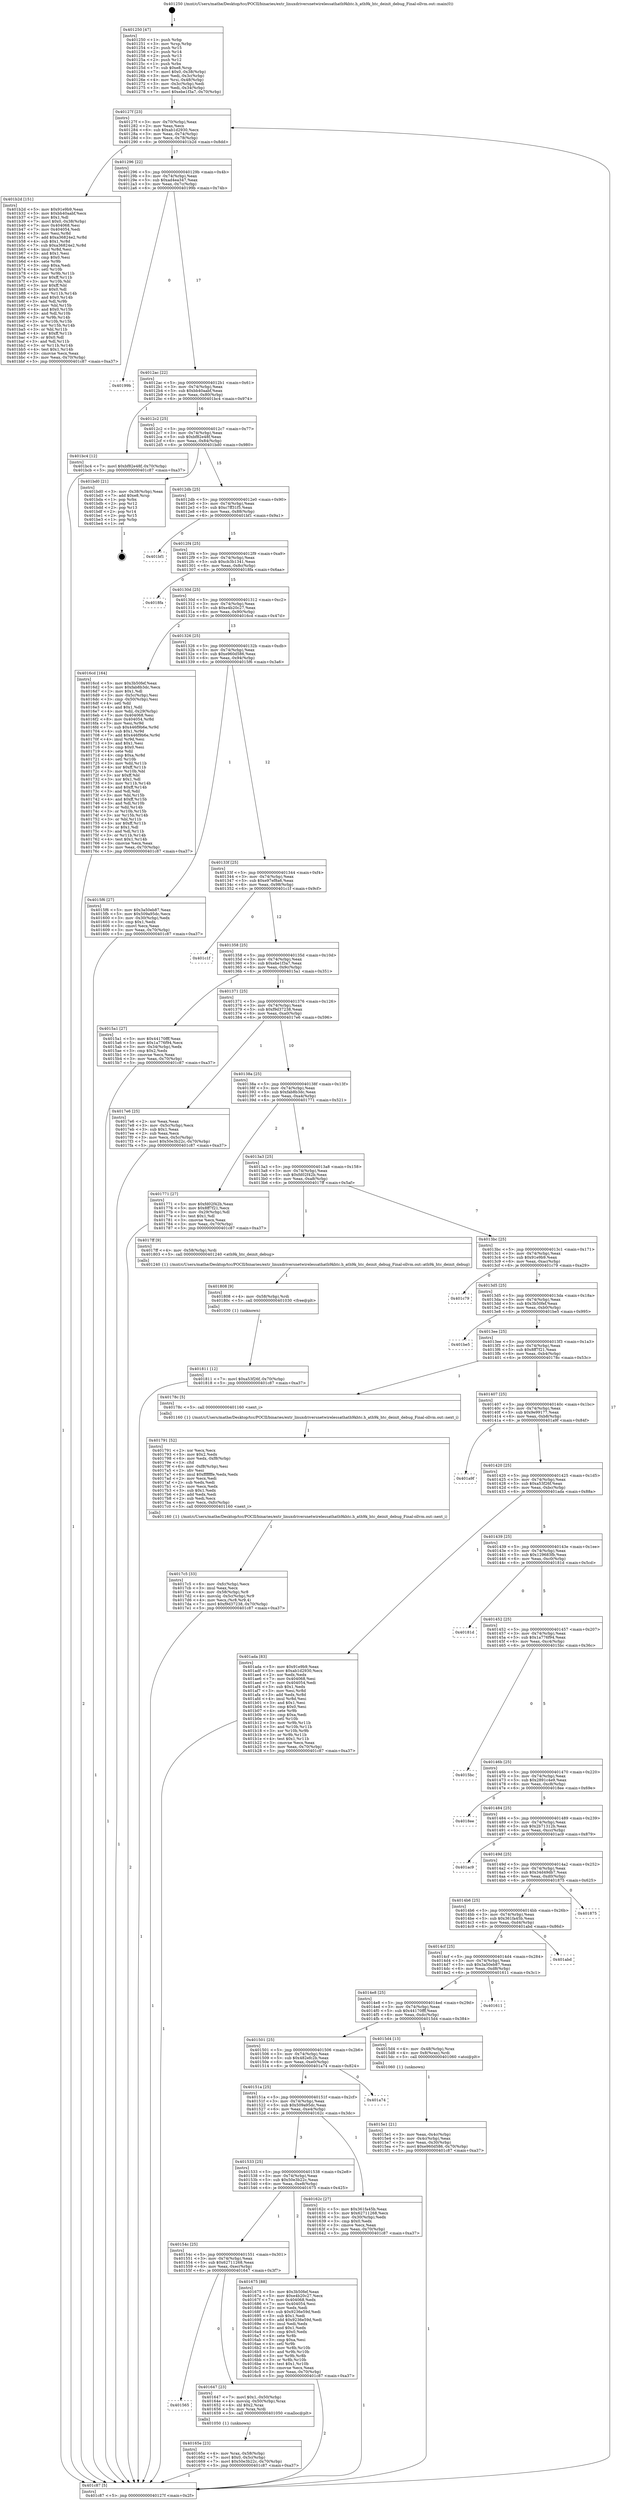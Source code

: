 digraph "0x401250" {
  label = "0x401250 (/mnt/c/Users/mathe/Desktop/tcc/POCII/binaries/extr_linuxdriversnetwirelessathath9khtc.h_ath9k_htc_deinit_debug_Final-ollvm.out::main(0))"
  labelloc = "t"
  node[shape=record]

  Entry [label="",width=0.3,height=0.3,shape=circle,fillcolor=black,style=filled]
  "0x40127f" [label="{
     0x40127f [23]\l
     | [instrs]\l
     &nbsp;&nbsp;0x40127f \<+3\>: mov -0x70(%rbp),%eax\l
     &nbsp;&nbsp;0x401282 \<+2\>: mov %eax,%ecx\l
     &nbsp;&nbsp;0x401284 \<+6\>: sub $0xab1d2930,%ecx\l
     &nbsp;&nbsp;0x40128a \<+3\>: mov %eax,-0x74(%rbp)\l
     &nbsp;&nbsp;0x40128d \<+3\>: mov %ecx,-0x78(%rbp)\l
     &nbsp;&nbsp;0x401290 \<+6\>: je 0000000000401b2d \<main+0x8dd\>\l
  }"]
  "0x401b2d" [label="{
     0x401b2d [151]\l
     | [instrs]\l
     &nbsp;&nbsp;0x401b2d \<+5\>: mov $0x91e9b9,%eax\l
     &nbsp;&nbsp;0x401b32 \<+5\>: mov $0xbb40aabf,%ecx\l
     &nbsp;&nbsp;0x401b37 \<+2\>: mov $0x1,%dl\l
     &nbsp;&nbsp;0x401b39 \<+7\>: movl $0x0,-0x38(%rbp)\l
     &nbsp;&nbsp;0x401b40 \<+7\>: mov 0x404068,%esi\l
     &nbsp;&nbsp;0x401b47 \<+7\>: mov 0x404054,%edi\l
     &nbsp;&nbsp;0x401b4e \<+3\>: mov %esi,%r8d\l
     &nbsp;&nbsp;0x401b51 \<+7\>: add $0xa36824e2,%r8d\l
     &nbsp;&nbsp;0x401b58 \<+4\>: sub $0x1,%r8d\l
     &nbsp;&nbsp;0x401b5c \<+7\>: sub $0xa36824e2,%r8d\l
     &nbsp;&nbsp;0x401b63 \<+4\>: imul %r8d,%esi\l
     &nbsp;&nbsp;0x401b67 \<+3\>: and $0x1,%esi\l
     &nbsp;&nbsp;0x401b6a \<+3\>: cmp $0x0,%esi\l
     &nbsp;&nbsp;0x401b6d \<+4\>: sete %r9b\l
     &nbsp;&nbsp;0x401b71 \<+3\>: cmp $0xa,%edi\l
     &nbsp;&nbsp;0x401b74 \<+4\>: setl %r10b\l
     &nbsp;&nbsp;0x401b78 \<+3\>: mov %r9b,%r11b\l
     &nbsp;&nbsp;0x401b7b \<+4\>: xor $0xff,%r11b\l
     &nbsp;&nbsp;0x401b7f \<+3\>: mov %r10b,%bl\l
     &nbsp;&nbsp;0x401b82 \<+3\>: xor $0xff,%bl\l
     &nbsp;&nbsp;0x401b85 \<+3\>: xor $0x0,%dl\l
     &nbsp;&nbsp;0x401b88 \<+3\>: mov %r11b,%r14b\l
     &nbsp;&nbsp;0x401b8b \<+4\>: and $0x0,%r14b\l
     &nbsp;&nbsp;0x401b8f \<+3\>: and %dl,%r9b\l
     &nbsp;&nbsp;0x401b92 \<+3\>: mov %bl,%r15b\l
     &nbsp;&nbsp;0x401b95 \<+4\>: and $0x0,%r15b\l
     &nbsp;&nbsp;0x401b99 \<+3\>: and %dl,%r10b\l
     &nbsp;&nbsp;0x401b9c \<+3\>: or %r9b,%r14b\l
     &nbsp;&nbsp;0x401b9f \<+3\>: or %r10b,%r15b\l
     &nbsp;&nbsp;0x401ba2 \<+3\>: xor %r15b,%r14b\l
     &nbsp;&nbsp;0x401ba5 \<+3\>: or %bl,%r11b\l
     &nbsp;&nbsp;0x401ba8 \<+4\>: xor $0xff,%r11b\l
     &nbsp;&nbsp;0x401bac \<+3\>: or $0x0,%dl\l
     &nbsp;&nbsp;0x401baf \<+3\>: and %dl,%r11b\l
     &nbsp;&nbsp;0x401bb2 \<+3\>: or %r11b,%r14b\l
     &nbsp;&nbsp;0x401bb5 \<+4\>: test $0x1,%r14b\l
     &nbsp;&nbsp;0x401bb9 \<+3\>: cmovne %ecx,%eax\l
     &nbsp;&nbsp;0x401bbc \<+3\>: mov %eax,-0x70(%rbp)\l
     &nbsp;&nbsp;0x401bbf \<+5\>: jmp 0000000000401c87 \<main+0xa37\>\l
  }"]
  "0x401296" [label="{
     0x401296 [22]\l
     | [instrs]\l
     &nbsp;&nbsp;0x401296 \<+5\>: jmp 000000000040129b \<main+0x4b\>\l
     &nbsp;&nbsp;0x40129b \<+3\>: mov -0x74(%rbp),%eax\l
     &nbsp;&nbsp;0x40129e \<+5\>: sub $0xad4ea347,%eax\l
     &nbsp;&nbsp;0x4012a3 \<+3\>: mov %eax,-0x7c(%rbp)\l
     &nbsp;&nbsp;0x4012a6 \<+6\>: je 000000000040199b \<main+0x74b\>\l
  }"]
  Exit [label="",width=0.3,height=0.3,shape=circle,fillcolor=black,style=filled,peripheries=2]
  "0x40199b" [label="{
     0x40199b\l
  }", style=dashed]
  "0x4012ac" [label="{
     0x4012ac [22]\l
     | [instrs]\l
     &nbsp;&nbsp;0x4012ac \<+5\>: jmp 00000000004012b1 \<main+0x61\>\l
     &nbsp;&nbsp;0x4012b1 \<+3\>: mov -0x74(%rbp),%eax\l
     &nbsp;&nbsp;0x4012b4 \<+5\>: sub $0xbb40aabf,%eax\l
     &nbsp;&nbsp;0x4012b9 \<+3\>: mov %eax,-0x80(%rbp)\l
     &nbsp;&nbsp;0x4012bc \<+6\>: je 0000000000401bc4 \<main+0x974\>\l
  }"]
  "0x401811" [label="{
     0x401811 [12]\l
     | [instrs]\l
     &nbsp;&nbsp;0x401811 \<+7\>: movl $0xa53f26f,-0x70(%rbp)\l
     &nbsp;&nbsp;0x401818 \<+5\>: jmp 0000000000401c87 \<main+0xa37\>\l
  }"]
  "0x401bc4" [label="{
     0x401bc4 [12]\l
     | [instrs]\l
     &nbsp;&nbsp;0x401bc4 \<+7\>: movl $0xbf82e48f,-0x70(%rbp)\l
     &nbsp;&nbsp;0x401bcb \<+5\>: jmp 0000000000401c87 \<main+0xa37\>\l
  }"]
  "0x4012c2" [label="{
     0x4012c2 [25]\l
     | [instrs]\l
     &nbsp;&nbsp;0x4012c2 \<+5\>: jmp 00000000004012c7 \<main+0x77\>\l
     &nbsp;&nbsp;0x4012c7 \<+3\>: mov -0x74(%rbp),%eax\l
     &nbsp;&nbsp;0x4012ca \<+5\>: sub $0xbf82e48f,%eax\l
     &nbsp;&nbsp;0x4012cf \<+6\>: mov %eax,-0x84(%rbp)\l
     &nbsp;&nbsp;0x4012d5 \<+6\>: je 0000000000401bd0 \<main+0x980\>\l
  }"]
  "0x401808" [label="{
     0x401808 [9]\l
     | [instrs]\l
     &nbsp;&nbsp;0x401808 \<+4\>: mov -0x58(%rbp),%rdi\l
     &nbsp;&nbsp;0x40180c \<+5\>: call 0000000000401030 \<free@plt\>\l
     | [calls]\l
     &nbsp;&nbsp;0x401030 \{1\} (unknown)\l
  }"]
  "0x401bd0" [label="{
     0x401bd0 [21]\l
     | [instrs]\l
     &nbsp;&nbsp;0x401bd0 \<+3\>: mov -0x38(%rbp),%eax\l
     &nbsp;&nbsp;0x401bd3 \<+7\>: add $0xe8,%rsp\l
     &nbsp;&nbsp;0x401bda \<+1\>: pop %rbx\l
     &nbsp;&nbsp;0x401bdb \<+2\>: pop %r12\l
     &nbsp;&nbsp;0x401bdd \<+2\>: pop %r13\l
     &nbsp;&nbsp;0x401bdf \<+2\>: pop %r14\l
     &nbsp;&nbsp;0x401be1 \<+2\>: pop %r15\l
     &nbsp;&nbsp;0x401be3 \<+1\>: pop %rbp\l
     &nbsp;&nbsp;0x401be4 \<+1\>: ret\l
  }"]
  "0x4012db" [label="{
     0x4012db [25]\l
     | [instrs]\l
     &nbsp;&nbsp;0x4012db \<+5\>: jmp 00000000004012e0 \<main+0x90\>\l
     &nbsp;&nbsp;0x4012e0 \<+3\>: mov -0x74(%rbp),%eax\l
     &nbsp;&nbsp;0x4012e3 \<+5\>: sub $0xc7ff31f5,%eax\l
     &nbsp;&nbsp;0x4012e8 \<+6\>: mov %eax,-0x88(%rbp)\l
     &nbsp;&nbsp;0x4012ee \<+6\>: je 0000000000401bf1 \<main+0x9a1\>\l
  }"]
  "0x4017c5" [label="{
     0x4017c5 [33]\l
     | [instrs]\l
     &nbsp;&nbsp;0x4017c5 \<+6\>: mov -0xfc(%rbp),%ecx\l
     &nbsp;&nbsp;0x4017cb \<+3\>: imul %eax,%ecx\l
     &nbsp;&nbsp;0x4017ce \<+4\>: mov -0x58(%rbp),%r8\l
     &nbsp;&nbsp;0x4017d2 \<+4\>: movslq -0x5c(%rbp),%r9\l
     &nbsp;&nbsp;0x4017d6 \<+4\>: mov %ecx,(%r8,%r9,4)\l
     &nbsp;&nbsp;0x4017da \<+7\>: movl $0xf9d37238,-0x70(%rbp)\l
     &nbsp;&nbsp;0x4017e1 \<+5\>: jmp 0000000000401c87 \<main+0xa37\>\l
  }"]
  "0x401bf1" [label="{
     0x401bf1\l
  }", style=dashed]
  "0x4012f4" [label="{
     0x4012f4 [25]\l
     | [instrs]\l
     &nbsp;&nbsp;0x4012f4 \<+5\>: jmp 00000000004012f9 \<main+0xa9\>\l
     &nbsp;&nbsp;0x4012f9 \<+3\>: mov -0x74(%rbp),%eax\l
     &nbsp;&nbsp;0x4012fc \<+5\>: sub $0xcb3b1341,%eax\l
     &nbsp;&nbsp;0x401301 \<+6\>: mov %eax,-0x8c(%rbp)\l
     &nbsp;&nbsp;0x401307 \<+6\>: je 00000000004018fa \<main+0x6aa\>\l
  }"]
  "0x401791" [label="{
     0x401791 [52]\l
     | [instrs]\l
     &nbsp;&nbsp;0x401791 \<+2\>: xor %ecx,%ecx\l
     &nbsp;&nbsp;0x401793 \<+5\>: mov $0x2,%edx\l
     &nbsp;&nbsp;0x401798 \<+6\>: mov %edx,-0xf8(%rbp)\l
     &nbsp;&nbsp;0x40179e \<+1\>: cltd\l
     &nbsp;&nbsp;0x40179f \<+6\>: mov -0xf8(%rbp),%esi\l
     &nbsp;&nbsp;0x4017a5 \<+2\>: idiv %esi\l
     &nbsp;&nbsp;0x4017a7 \<+6\>: imul $0xfffffffe,%edx,%edx\l
     &nbsp;&nbsp;0x4017ad \<+2\>: mov %ecx,%edi\l
     &nbsp;&nbsp;0x4017af \<+2\>: sub %edx,%edi\l
     &nbsp;&nbsp;0x4017b1 \<+2\>: mov %ecx,%edx\l
     &nbsp;&nbsp;0x4017b3 \<+3\>: sub $0x1,%edx\l
     &nbsp;&nbsp;0x4017b6 \<+2\>: add %edx,%edi\l
     &nbsp;&nbsp;0x4017b8 \<+2\>: sub %edi,%ecx\l
     &nbsp;&nbsp;0x4017ba \<+6\>: mov %ecx,-0xfc(%rbp)\l
     &nbsp;&nbsp;0x4017c0 \<+5\>: call 0000000000401160 \<next_i\>\l
     | [calls]\l
     &nbsp;&nbsp;0x401160 \{1\} (/mnt/c/Users/mathe/Desktop/tcc/POCII/binaries/extr_linuxdriversnetwirelessathath9khtc.h_ath9k_htc_deinit_debug_Final-ollvm.out::next_i)\l
  }"]
  "0x4018fa" [label="{
     0x4018fa\l
  }", style=dashed]
  "0x40130d" [label="{
     0x40130d [25]\l
     | [instrs]\l
     &nbsp;&nbsp;0x40130d \<+5\>: jmp 0000000000401312 \<main+0xc2\>\l
     &nbsp;&nbsp;0x401312 \<+3\>: mov -0x74(%rbp),%eax\l
     &nbsp;&nbsp;0x401315 \<+5\>: sub $0xe4b20c27,%eax\l
     &nbsp;&nbsp;0x40131a \<+6\>: mov %eax,-0x90(%rbp)\l
     &nbsp;&nbsp;0x401320 \<+6\>: je 00000000004016cd \<main+0x47d\>\l
  }"]
  "0x40165e" [label="{
     0x40165e [23]\l
     | [instrs]\l
     &nbsp;&nbsp;0x40165e \<+4\>: mov %rax,-0x58(%rbp)\l
     &nbsp;&nbsp;0x401662 \<+7\>: movl $0x0,-0x5c(%rbp)\l
     &nbsp;&nbsp;0x401669 \<+7\>: movl $0x50e3b22c,-0x70(%rbp)\l
     &nbsp;&nbsp;0x401670 \<+5\>: jmp 0000000000401c87 \<main+0xa37\>\l
  }"]
  "0x4016cd" [label="{
     0x4016cd [164]\l
     | [instrs]\l
     &nbsp;&nbsp;0x4016cd \<+5\>: mov $0x3b50fef,%eax\l
     &nbsp;&nbsp;0x4016d2 \<+5\>: mov $0xfab8b3dc,%ecx\l
     &nbsp;&nbsp;0x4016d7 \<+2\>: mov $0x1,%dl\l
     &nbsp;&nbsp;0x4016d9 \<+3\>: mov -0x5c(%rbp),%esi\l
     &nbsp;&nbsp;0x4016dc \<+3\>: cmp -0x50(%rbp),%esi\l
     &nbsp;&nbsp;0x4016df \<+4\>: setl %dil\l
     &nbsp;&nbsp;0x4016e3 \<+4\>: and $0x1,%dil\l
     &nbsp;&nbsp;0x4016e7 \<+4\>: mov %dil,-0x29(%rbp)\l
     &nbsp;&nbsp;0x4016eb \<+7\>: mov 0x404068,%esi\l
     &nbsp;&nbsp;0x4016f2 \<+8\>: mov 0x404054,%r8d\l
     &nbsp;&nbsp;0x4016fa \<+3\>: mov %esi,%r9d\l
     &nbsp;&nbsp;0x4016fd \<+7\>: sub $0x446f9b6e,%r9d\l
     &nbsp;&nbsp;0x401704 \<+4\>: sub $0x1,%r9d\l
     &nbsp;&nbsp;0x401708 \<+7\>: add $0x446f9b6e,%r9d\l
     &nbsp;&nbsp;0x40170f \<+4\>: imul %r9d,%esi\l
     &nbsp;&nbsp;0x401713 \<+3\>: and $0x1,%esi\l
     &nbsp;&nbsp;0x401716 \<+3\>: cmp $0x0,%esi\l
     &nbsp;&nbsp;0x401719 \<+4\>: sete %dil\l
     &nbsp;&nbsp;0x40171d \<+4\>: cmp $0xa,%r8d\l
     &nbsp;&nbsp;0x401721 \<+4\>: setl %r10b\l
     &nbsp;&nbsp;0x401725 \<+3\>: mov %dil,%r11b\l
     &nbsp;&nbsp;0x401728 \<+4\>: xor $0xff,%r11b\l
     &nbsp;&nbsp;0x40172c \<+3\>: mov %r10b,%bl\l
     &nbsp;&nbsp;0x40172f \<+3\>: xor $0xff,%bl\l
     &nbsp;&nbsp;0x401732 \<+3\>: xor $0x1,%dl\l
     &nbsp;&nbsp;0x401735 \<+3\>: mov %r11b,%r14b\l
     &nbsp;&nbsp;0x401738 \<+4\>: and $0xff,%r14b\l
     &nbsp;&nbsp;0x40173c \<+3\>: and %dl,%dil\l
     &nbsp;&nbsp;0x40173f \<+3\>: mov %bl,%r15b\l
     &nbsp;&nbsp;0x401742 \<+4\>: and $0xff,%r15b\l
     &nbsp;&nbsp;0x401746 \<+3\>: and %dl,%r10b\l
     &nbsp;&nbsp;0x401749 \<+3\>: or %dil,%r14b\l
     &nbsp;&nbsp;0x40174c \<+3\>: or %r10b,%r15b\l
     &nbsp;&nbsp;0x40174f \<+3\>: xor %r15b,%r14b\l
     &nbsp;&nbsp;0x401752 \<+3\>: or %bl,%r11b\l
     &nbsp;&nbsp;0x401755 \<+4\>: xor $0xff,%r11b\l
     &nbsp;&nbsp;0x401759 \<+3\>: or $0x1,%dl\l
     &nbsp;&nbsp;0x40175c \<+3\>: and %dl,%r11b\l
     &nbsp;&nbsp;0x40175f \<+3\>: or %r11b,%r14b\l
     &nbsp;&nbsp;0x401762 \<+4\>: test $0x1,%r14b\l
     &nbsp;&nbsp;0x401766 \<+3\>: cmovne %ecx,%eax\l
     &nbsp;&nbsp;0x401769 \<+3\>: mov %eax,-0x70(%rbp)\l
     &nbsp;&nbsp;0x40176c \<+5\>: jmp 0000000000401c87 \<main+0xa37\>\l
  }"]
  "0x401326" [label="{
     0x401326 [25]\l
     | [instrs]\l
     &nbsp;&nbsp;0x401326 \<+5\>: jmp 000000000040132b \<main+0xdb\>\l
     &nbsp;&nbsp;0x40132b \<+3\>: mov -0x74(%rbp),%eax\l
     &nbsp;&nbsp;0x40132e \<+5\>: sub $0xe960d586,%eax\l
     &nbsp;&nbsp;0x401333 \<+6\>: mov %eax,-0x94(%rbp)\l
     &nbsp;&nbsp;0x401339 \<+6\>: je 00000000004015f6 \<main+0x3a6\>\l
  }"]
  "0x401565" [label="{
     0x401565\l
  }", style=dashed]
  "0x4015f6" [label="{
     0x4015f6 [27]\l
     | [instrs]\l
     &nbsp;&nbsp;0x4015f6 \<+5\>: mov $0x3a50eb87,%eax\l
     &nbsp;&nbsp;0x4015fb \<+5\>: mov $0x509a95dc,%ecx\l
     &nbsp;&nbsp;0x401600 \<+3\>: mov -0x30(%rbp),%edx\l
     &nbsp;&nbsp;0x401603 \<+3\>: cmp $0x1,%edx\l
     &nbsp;&nbsp;0x401606 \<+3\>: cmovl %ecx,%eax\l
     &nbsp;&nbsp;0x401609 \<+3\>: mov %eax,-0x70(%rbp)\l
     &nbsp;&nbsp;0x40160c \<+5\>: jmp 0000000000401c87 \<main+0xa37\>\l
  }"]
  "0x40133f" [label="{
     0x40133f [25]\l
     | [instrs]\l
     &nbsp;&nbsp;0x40133f \<+5\>: jmp 0000000000401344 \<main+0xf4\>\l
     &nbsp;&nbsp;0x401344 \<+3\>: mov -0x74(%rbp),%eax\l
     &nbsp;&nbsp;0x401347 \<+5\>: sub $0xe97ef8a6,%eax\l
     &nbsp;&nbsp;0x40134c \<+6\>: mov %eax,-0x98(%rbp)\l
     &nbsp;&nbsp;0x401352 \<+6\>: je 0000000000401c1f \<main+0x9cf\>\l
  }"]
  "0x401647" [label="{
     0x401647 [23]\l
     | [instrs]\l
     &nbsp;&nbsp;0x401647 \<+7\>: movl $0x1,-0x50(%rbp)\l
     &nbsp;&nbsp;0x40164e \<+4\>: movslq -0x50(%rbp),%rax\l
     &nbsp;&nbsp;0x401652 \<+4\>: shl $0x2,%rax\l
     &nbsp;&nbsp;0x401656 \<+3\>: mov %rax,%rdi\l
     &nbsp;&nbsp;0x401659 \<+5\>: call 0000000000401050 \<malloc@plt\>\l
     | [calls]\l
     &nbsp;&nbsp;0x401050 \{1\} (unknown)\l
  }"]
  "0x401c1f" [label="{
     0x401c1f\l
  }", style=dashed]
  "0x401358" [label="{
     0x401358 [25]\l
     | [instrs]\l
     &nbsp;&nbsp;0x401358 \<+5\>: jmp 000000000040135d \<main+0x10d\>\l
     &nbsp;&nbsp;0x40135d \<+3\>: mov -0x74(%rbp),%eax\l
     &nbsp;&nbsp;0x401360 \<+5\>: sub $0xebe1f3a7,%eax\l
     &nbsp;&nbsp;0x401365 \<+6\>: mov %eax,-0x9c(%rbp)\l
     &nbsp;&nbsp;0x40136b \<+6\>: je 00000000004015a1 \<main+0x351\>\l
  }"]
  "0x40154c" [label="{
     0x40154c [25]\l
     | [instrs]\l
     &nbsp;&nbsp;0x40154c \<+5\>: jmp 0000000000401551 \<main+0x301\>\l
     &nbsp;&nbsp;0x401551 \<+3\>: mov -0x74(%rbp),%eax\l
     &nbsp;&nbsp;0x401554 \<+5\>: sub $0x62711268,%eax\l
     &nbsp;&nbsp;0x401559 \<+6\>: mov %eax,-0xec(%rbp)\l
     &nbsp;&nbsp;0x40155f \<+6\>: je 0000000000401647 \<main+0x3f7\>\l
  }"]
  "0x4015a1" [label="{
     0x4015a1 [27]\l
     | [instrs]\l
     &nbsp;&nbsp;0x4015a1 \<+5\>: mov $0x44170fff,%eax\l
     &nbsp;&nbsp;0x4015a6 \<+5\>: mov $0x1a776f94,%ecx\l
     &nbsp;&nbsp;0x4015ab \<+3\>: mov -0x34(%rbp),%edx\l
     &nbsp;&nbsp;0x4015ae \<+3\>: cmp $0x2,%edx\l
     &nbsp;&nbsp;0x4015b1 \<+3\>: cmovne %ecx,%eax\l
     &nbsp;&nbsp;0x4015b4 \<+3\>: mov %eax,-0x70(%rbp)\l
     &nbsp;&nbsp;0x4015b7 \<+5\>: jmp 0000000000401c87 \<main+0xa37\>\l
  }"]
  "0x401371" [label="{
     0x401371 [25]\l
     | [instrs]\l
     &nbsp;&nbsp;0x401371 \<+5\>: jmp 0000000000401376 \<main+0x126\>\l
     &nbsp;&nbsp;0x401376 \<+3\>: mov -0x74(%rbp),%eax\l
     &nbsp;&nbsp;0x401379 \<+5\>: sub $0xf9d37238,%eax\l
     &nbsp;&nbsp;0x40137e \<+6\>: mov %eax,-0xa0(%rbp)\l
     &nbsp;&nbsp;0x401384 \<+6\>: je 00000000004017e6 \<main+0x596\>\l
  }"]
  "0x401c87" [label="{
     0x401c87 [5]\l
     | [instrs]\l
     &nbsp;&nbsp;0x401c87 \<+5\>: jmp 000000000040127f \<main+0x2f\>\l
  }"]
  "0x401250" [label="{
     0x401250 [47]\l
     | [instrs]\l
     &nbsp;&nbsp;0x401250 \<+1\>: push %rbp\l
     &nbsp;&nbsp;0x401251 \<+3\>: mov %rsp,%rbp\l
     &nbsp;&nbsp;0x401254 \<+2\>: push %r15\l
     &nbsp;&nbsp;0x401256 \<+2\>: push %r14\l
     &nbsp;&nbsp;0x401258 \<+2\>: push %r13\l
     &nbsp;&nbsp;0x40125a \<+2\>: push %r12\l
     &nbsp;&nbsp;0x40125c \<+1\>: push %rbx\l
     &nbsp;&nbsp;0x40125d \<+7\>: sub $0xe8,%rsp\l
     &nbsp;&nbsp;0x401264 \<+7\>: movl $0x0,-0x38(%rbp)\l
     &nbsp;&nbsp;0x40126b \<+3\>: mov %edi,-0x3c(%rbp)\l
     &nbsp;&nbsp;0x40126e \<+4\>: mov %rsi,-0x48(%rbp)\l
     &nbsp;&nbsp;0x401272 \<+3\>: mov -0x3c(%rbp),%edi\l
     &nbsp;&nbsp;0x401275 \<+3\>: mov %edi,-0x34(%rbp)\l
     &nbsp;&nbsp;0x401278 \<+7\>: movl $0xebe1f3a7,-0x70(%rbp)\l
  }"]
  "0x401675" [label="{
     0x401675 [88]\l
     | [instrs]\l
     &nbsp;&nbsp;0x401675 \<+5\>: mov $0x3b50fef,%eax\l
     &nbsp;&nbsp;0x40167a \<+5\>: mov $0xe4b20c27,%ecx\l
     &nbsp;&nbsp;0x40167f \<+7\>: mov 0x404068,%edx\l
     &nbsp;&nbsp;0x401686 \<+7\>: mov 0x404054,%esi\l
     &nbsp;&nbsp;0x40168d \<+2\>: mov %edx,%edi\l
     &nbsp;&nbsp;0x40168f \<+6\>: sub $0x9236e59d,%edi\l
     &nbsp;&nbsp;0x401695 \<+3\>: sub $0x1,%edi\l
     &nbsp;&nbsp;0x401698 \<+6\>: add $0x9236e59d,%edi\l
     &nbsp;&nbsp;0x40169e \<+3\>: imul %edi,%edx\l
     &nbsp;&nbsp;0x4016a1 \<+3\>: and $0x1,%edx\l
     &nbsp;&nbsp;0x4016a4 \<+3\>: cmp $0x0,%edx\l
     &nbsp;&nbsp;0x4016a7 \<+4\>: sete %r8b\l
     &nbsp;&nbsp;0x4016ab \<+3\>: cmp $0xa,%esi\l
     &nbsp;&nbsp;0x4016ae \<+4\>: setl %r9b\l
     &nbsp;&nbsp;0x4016b2 \<+3\>: mov %r8b,%r10b\l
     &nbsp;&nbsp;0x4016b5 \<+3\>: and %r9b,%r10b\l
     &nbsp;&nbsp;0x4016b8 \<+3\>: xor %r9b,%r8b\l
     &nbsp;&nbsp;0x4016bb \<+3\>: or %r8b,%r10b\l
     &nbsp;&nbsp;0x4016be \<+4\>: test $0x1,%r10b\l
     &nbsp;&nbsp;0x4016c2 \<+3\>: cmovne %ecx,%eax\l
     &nbsp;&nbsp;0x4016c5 \<+3\>: mov %eax,-0x70(%rbp)\l
     &nbsp;&nbsp;0x4016c8 \<+5\>: jmp 0000000000401c87 \<main+0xa37\>\l
  }"]
  "0x4017e6" [label="{
     0x4017e6 [25]\l
     | [instrs]\l
     &nbsp;&nbsp;0x4017e6 \<+2\>: xor %eax,%eax\l
     &nbsp;&nbsp;0x4017e8 \<+3\>: mov -0x5c(%rbp),%ecx\l
     &nbsp;&nbsp;0x4017eb \<+3\>: sub $0x1,%eax\l
     &nbsp;&nbsp;0x4017ee \<+2\>: sub %eax,%ecx\l
     &nbsp;&nbsp;0x4017f0 \<+3\>: mov %ecx,-0x5c(%rbp)\l
     &nbsp;&nbsp;0x4017f3 \<+7\>: movl $0x50e3b22c,-0x70(%rbp)\l
     &nbsp;&nbsp;0x4017fa \<+5\>: jmp 0000000000401c87 \<main+0xa37\>\l
  }"]
  "0x40138a" [label="{
     0x40138a [25]\l
     | [instrs]\l
     &nbsp;&nbsp;0x40138a \<+5\>: jmp 000000000040138f \<main+0x13f\>\l
     &nbsp;&nbsp;0x40138f \<+3\>: mov -0x74(%rbp),%eax\l
     &nbsp;&nbsp;0x401392 \<+5\>: sub $0xfab8b3dc,%eax\l
     &nbsp;&nbsp;0x401397 \<+6\>: mov %eax,-0xa4(%rbp)\l
     &nbsp;&nbsp;0x40139d \<+6\>: je 0000000000401771 \<main+0x521\>\l
  }"]
  "0x401533" [label="{
     0x401533 [25]\l
     | [instrs]\l
     &nbsp;&nbsp;0x401533 \<+5\>: jmp 0000000000401538 \<main+0x2e8\>\l
     &nbsp;&nbsp;0x401538 \<+3\>: mov -0x74(%rbp),%eax\l
     &nbsp;&nbsp;0x40153b \<+5\>: sub $0x50e3b22c,%eax\l
     &nbsp;&nbsp;0x401540 \<+6\>: mov %eax,-0xe8(%rbp)\l
     &nbsp;&nbsp;0x401546 \<+6\>: je 0000000000401675 \<main+0x425\>\l
  }"]
  "0x401771" [label="{
     0x401771 [27]\l
     | [instrs]\l
     &nbsp;&nbsp;0x401771 \<+5\>: mov $0xfd02f42b,%eax\l
     &nbsp;&nbsp;0x401776 \<+5\>: mov $0x8ff7f21,%ecx\l
     &nbsp;&nbsp;0x40177b \<+3\>: mov -0x29(%rbp),%dl\l
     &nbsp;&nbsp;0x40177e \<+3\>: test $0x1,%dl\l
     &nbsp;&nbsp;0x401781 \<+3\>: cmovne %ecx,%eax\l
     &nbsp;&nbsp;0x401784 \<+3\>: mov %eax,-0x70(%rbp)\l
     &nbsp;&nbsp;0x401787 \<+5\>: jmp 0000000000401c87 \<main+0xa37\>\l
  }"]
  "0x4013a3" [label="{
     0x4013a3 [25]\l
     | [instrs]\l
     &nbsp;&nbsp;0x4013a3 \<+5\>: jmp 00000000004013a8 \<main+0x158\>\l
     &nbsp;&nbsp;0x4013a8 \<+3\>: mov -0x74(%rbp),%eax\l
     &nbsp;&nbsp;0x4013ab \<+5\>: sub $0xfd02f42b,%eax\l
     &nbsp;&nbsp;0x4013b0 \<+6\>: mov %eax,-0xa8(%rbp)\l
     &nbsp;&nbsp;0x4013b6 \<+6\>: je 00000000004017ff \<main+0x5af\>\l
  }"]
  "0x40162c" [label="{
     0x40162c [27]\l
     | [instrs]\l
     &nbsp;&nbsp;0x40162c \<+5\>: mov $0x361fa45b,%eax\l
     &nbsp;&nbsp;0x401631 \<+5\>: mov $0x62711268,%ecx\l
     &nbsp;&nbsp;0x401636 \<+3\>: mov -0x30(%rbp),%edx\l
     &nbsp;&nbsp;0x401639 \<+3\>: cmp $0x0,%edx\l
     &nbsp;&nbsp;0x40163c \<+3\>: cmove %ecx,%eax\l
     &nbsp;&nbsp;0x40163f \<+3\>: mov %eax,-0x70(%rbp)\l
     &nbsp;&nbsp;0x401642 \<+5\>: jmp 0000000000401c87 \<main+0xa37\>\l
  }"]
  "0x4017ff" [label="{
     0x4017ff [9]\l
     | [instrs]\l
     &nbsp;&nbsp;0x4017ff \<+4\>: mov -0x58(%rbp),%rdi\l
     &nbsp;&nbsp;0x401803 \<+5\>: call 0000000000401240 \<ath9k_htc_deinit_debug\>\l
     | [calls]\l
     &nbsp;&nbsp;0x401240 \{1\} (/mnt/c/Users/mathe/Desktop/tcc/POCII/binaries/extr_linuxdriversnetwirelessathath9khtc.h_ath9k_htc_deinit_debug_Final-ollvm.out::ath9k_htc_deinit_debug)\l
  }"]
  "0x4013bc" [label="{
     0x4013bc [25]\l
     | [instrs]\l
     &nbsp;&nbsp;0x4013bc \<+5\>: jmp 00000000004013c1 \<main+0x171\>\l
     &nbsp;&nbsp;0x4013c1 \<+3\>: mov -0x74(%rbp),%eax\l
     &nbsp;&nbsp;0x4013c4 \<+5\>: sub $0x91e9b9,%eax\l
     &nbsp;&nbsp;0x4013c9 \<+6\>: mov %eax,-0xac(%rbp)\l
     &nbsp;&nbsp;0x4013cf \<+6\>: je 0000000000401c79 \<main+0xa29\>\l
  }"]
  "0x40151a" [label="{
     0x40151a [25]\l
     | [instrs]\l
     &nbsp;&nbsp;0x40151a \<+5\>: jmp 000000000040151f \<main+0x2cf\>\l
     &nbsp;&nbsp;0x40151f \<+3\>: mov -0x74(%rbp),%eax\l
     &nbsp;&nbsp;0x401522 \<+5\>: sub $0x509a95dc,%eax\l
     &nbsp;&nbsp;0x401527 \<+6\>: mov %eax,-0xe4(%rbp)\l
     &nbsp;&nbsp;0x40152d \<+6\>: je 000000000040162c \<main+0x3dc\>\l
  }"]
  "0x401c79" [label="{
     0x401c79\l
  }", style=dashed]
  "0x4013d5" [label="{
     0x4013d5 [25]\l
     | [instrs]\l
     &nbsp;&nbsp;0x4013d5 \<+5\>: jmp 00000000004013da \<main+0x18a\>\l
     &nbsp;&nbsp;0x4013da \<+3\>: mov -0x74(%rbp),%eax\l
     &nbsp;&nbsp;0x4013dd \<+5\>: sub $0x3b50fef,%eax\l
     &nbsp;&nbsp;0x4013e2 \<+6\>: mov %eax,-0xb0(%rbp)\l
     &nbsp;&nbsp;0x4013e8 \<+6\>: je 0000000000401be5 \<main+0x995\>\l
  }"]
  "0x401a74" [label="{
     0x401a74\l
  }", style=dashed]
  "0x401be5" [label="{
     0x401be5\l
  }", style=dashed]
  "0x4013ee" [label="{
     0x4013ee [25]\l
     | [instrs]\l
     &nbsp;&nbsp;0x4013ee \<+5\>: jmp 00000000004013f3 \<main+0x1a3\>\l
     &nbsp;&nbsp;0x4013f3 \<+3\>: mov -0x74(%rbp),%eax\l
     &nbsp;&nbsp;0x4013f6 \<+5\>: sub $0x8ff7f21,%eax\l
     &nbsp;&nbsp;0x4013fb \<+6\>: mov %eax,-0xb4(%rbp)\l
     &nbsp;&nbsp;0x401401 \<+6\>: je 000000000040178c \<main+0x53c\>\l
  }"]
  "0x4015e1" [label="{
     0x4015e1 [21]\l
     | [instrs]\l
     &nbsp;&nbsp;0x4015e1 \<+3\>: mov %eax,-0x4c(%rbp)\l
     &nbsp;&nbsp;0x4015e4 \<+3\>: mov -0x4c(%rbp),%eax\l
     &nbsp;&nbsp;0x4015e7 \<+3\>: mov %eax,-0x30(%rbp)\l
     &nbsp;&nbsp;0x4015ea \<+7\>: movl $0xe960d586,-0x70(%rbp)\l
     &nbsp;&nbsp;0x4015f1 \<+5\>: jmp 0000000000401c87 \<main+0xa37\>\l
  }"]
  "0x40178c" [label="{
     0x40178c [5]\l
     | [instrs]\l
     &nbsp;&nbsp;0x40178c \<+5\>: call 0000000000401160 \<next_i\>\l
     | [calls]\l
     &nbsp;&nbsp;0x401160 \{1\} (/mnt/c/Users/mathe/Desktop/tcc/POCII/binaries/extr_linuxdriversnetwirelessathath9khtc.h_ath9k_htc_deinit_debug_Final-ollvm.out::next_i)\l
  }"]
  "0x401407" [label="{
     0x401407 [25]\l
     | [instrs]\l
     &nbsp;&nbsp;0x401407 \<+5\>: jmp 000000000040140c \<main+0x1bc\>\l
     &nbsp;&nbsp;0x40140c \<+3\>: mov -0x74(%rbp),%eax\l
     &nbsp;&nbsp;0x40140f \<+5\>: sub $0x9e99177,%eax\l
     &nbsp;&nbsp;0x401414 \<+6\>: mov %eax,-0xb8(%rbp)\l
     &nbsp;&nbsp;0x40141a \<+6\>: je 0000000000401a9f \<main+0x84f\>\l
  }"]
  "0x401501" [label="{
     0x401501 [25]\l
     | [instrs]\l
     &nbsp;&nbsp;0x401501 \<+5\>: jmp 0000000000401506 \<main+0x2b6\>\l
     &nbsp;&nbsp;0x401506 \<+3\>: mov -0x74(%rbp),%eax\l
     &nbsp;&nbsp;0x401509 \<+5\>: sub $0x482efc2b,%eax\l
     &nbsp;&nbsp;0x40150e \<+6\>: mov %eax,-0xe0(%rbp)\l
     &nbsp;&nbsp;0x401514 \<+6\>: je 0000000000401a74 \<main+0x824\>\l
  }"]
  "0x401a9f" [label="{
     0x401a9f\l
  }", style=dashed]
  "0x401420" [label="{
     0x401420 [25]\l
     | [instrs]\l
     &nbsp;&nbsp;0x401420 \<+5\>: jmp 0000000000401425 \<main+0x1d5\>\l
     &nbsp;&nbsp;0x401425 \<+3\>: mov -0x74(%rbp),%eax\l
     &nbsp;&nbsp;0x401428 \<+5\>: sub $0xa53f26f,%eax\l
     &nbsp;&nbsp;0x40142d \<+6\>: mov %eax,-0xbc(%rbp)\l
     &nbsp;&nbsp;0x401433 \<+6\>: je 0000000000401ada \<main+0x88a\>\l
  }"]
  "0x4015d4" [label="{
     0x4015d4 [13]\l
     | [instrs]\l
     &nbsp;&nbsp;0x4015d4 \<+4\>: mov -0x48(%rbp),%rax\l
     &nbsp;&nbsp;0x4015d8 \<+4\>: mov 0x8(%rax),%rdi\l
     &nbsp;&nbsp;0x4015dc \<+5\>: call 0000000000401060 \<atoi@plt\>\l
     | [calls]\l
     &nbsp;&nbsp;0x401060 \{1\} (unknown)\l
  }"]
  "0x401ada" [label="{
     0x401ada [83]\l
     | [instrs]\l
     &nbsp;&nbsp;0x401ada \<+5\>: mov $0x91e9b9,%eax\l
     &nbsp;&nbsp;0x401adf \<+5\>: mov $0xab1d2930,%ecx\l
     &nbsp;&nbsp;0x401ae4 \<+2\>: xor %edx,%edx\l
     &nbsp;&nbsp;0x401ae6 \<+7\>: mov 0x404068,%esi\l
     &nbsp;&nbsp;0x401aed \<+7\>: mov 0x404054,%edi\l
     &nbsp;&nbsp;0x401af4 \<+3\>: sub $0x1,%edx\l
     &nbsp;&nbsp;0x401af7 \<+3\>: mov %esi,%r8d\l
     &nbsp;&nbsp;0x401afa \<+3\>: add %edx,%r8d\l
     &nbsp;&nbsp;0x401afd \<+4\>: imul %r8d,%esi\l
     &nbsp;&nbsp;0x401b01 \<+3\>: and $0x1,%esi\l
     &nbsp;&nbsp;0x401b04 \<+3\>: cmp $0x0,%esi\l
     &nbsp;&nbsp;0x401b07 \<+4\>: sete %r9b\l
     &nbsp;&nbsp;0x401b0b \<+3\>: cmp $0xa,%edi\l
     &nbsp;&nbsp;0x401b0e \<+4\>: setl %r10b\l
     &nbsp;&nbsp;0x401b12 \<+3\>: mov %r9b,%r11b\l
     &nbsp;&nbsp;0x401b15 \<+3\>: and %r10b,%r11b\l
     &nbsp;&nbsp;0x401b18 \<+3\>: xor %r10b,%r9b\l
     &nbsp;&nbsp;0x401b1b \<+3\>: or %r9b,%r11b\l
     &nbsp;&nbsp;0x401b1e \<+4\>: test $0x1,%r11b\l
     &nbsp;&nbsp;0x401b22 \<+3\>: cmovne %ecx,%eax\l
     &nbsp;&nbsp;0x401b25 \<+3\>: mov %eax,-0x70(%rbp)\l
     &nbsp;&nbsp;0x401b28 \<+5\>: jmp 0000000000401c87 \<main+0xa37\>\l
  }"]
  "0x401439" [label="{
     0x401439 [25]\l
     | [instrs]\l
     &nbsp;&nbsp;0x401439 \<+5\>: jmp 000000000040143e \<main+0x1ee\>\l
     &nbsp;&nbsp;0x40143e \<+3\>: mov -0x74(%rbp),%eax\l
     &nbsp;&nbsp;0x401441 \<+5\>: sub $0x129683fb,%eax\l
     &nbsp;&nbsp;0x401446 \<+6\>: mov %eax,-0xc0(%rbp)\l
     &nbsp;&nbsp;0x40144c \<+6\>: je 000000000040181d \<main+0x5cd\>\l
  }"]
  "0x4014e8" [label="{
     0x4014e8 [25]\l
     | [instrs]\l
     &nbsp;&nbsp;0x4014e8 \<+5\>: jmp 00000000004014ed \<main+0x29d\>\l
     &nbsp;&nbsp;0x4014ed \<+3\>: mov -0x74(%rbp),%eax\l
     &nbsp;&nbsp;0x4014f0 \<+5\>: sub $0x44170fff,%eax\l
     &nbsp;&nbsp;0x4014f5 \<+6\>: mov %eax,-0xdc(%rbp)\l
     &nbsp;&nbsp;0x4014fb \<+6\>: je 00000000004015d4 \<main+0x384\>\l
  }"]
  "0x40181d" [label="{
     0x40181d\l
  }", style=dashed]
  "0x401452" [label="{
     0x401452 [25]\l
     | [instrs]\l
     &nbsp;&nbsp;0x401452 \<+5\>: jmp 0000000000401457 \<main+0x207\>\l
     &nbsp;&nbsp;0x401457 \<+3\>: mov -0x74(%rbp),%eax\l
     &nbsp;&nbsp;0x40145a \<+5\>: sub $0x1a776f94,%eax\l
     &nbsp;&nbsp;0x40145f \<+6\>: mov %eax,-0xc4(%rbp)\l
     &nbsp;&nbsp;0x401465 \<+6\>: je 00000000004015bc \<main+0x36c\>\l
  }"]
  "0x401611" [label="{
     0x401611\l
  }", style=dashed]
  "0x4015bc" [label="{
     0x4015bc\l
  }", style=dashed]
  "0x40146b" [label="{
     0x40146b [25]\l
     | [instrs]\l
     &nbsp;&nbsp;0x40146b \<+5\>: jmp 0000000000401470 \<main+0x220\>\l
     &nbsp;&nbsp;0x401470 \<+3\>: mov -0x74(%rbp),%eax\l
     &nbsp;&nbsp;0x401473 \<+5\>: sub $0x2891c4e9,%eax\l
     &nbsp;&nbsp;0x401478 \<+6\>: mov %eax,-0xc8(%rbp)\l
     &nbsp;&nbsp;0x40147e \<+6\>: je 00000000004018ee \<main+0x69e\>\l
  }"]
  "0x4014cf" [label="{
     0x4014cf [25]\l
     | [instrs]\l
     &nbsp;&nbsp;0x4014cf \<+5\>: jmp 00000000004014d4 \<main+0x284\>\l
     &nbsp;&nbsp;0x4014d4 \<+3\>: mov -0x74(%rbp),%eax\l
     &nbsp;&nbsp;0x4014d7 \<+5\>: sub $0x3a50eb87,%eax\l
     &nbsp;&nbsp;0x4014dc \<+6\>: mov %eax,-0xd8(%rbp)\l
     &nbsp;&nbsp;0x4014e2 \<+6\>: je 0000000000401611 \<main+0x3c1\>\l
  }"]
  "0x4018ee" [label="{
     0x4018ee\l
  }", style=dashed]
  "0x401484" [label="{
     0x401484 [25]\l
     | [instrs]\l
     &nbsp;&nbsp;0x401484 \<+5\>: jmp 0000000000401489 \<main+0x239\>\l
     &nbsp;&nbsp;0x401489 \<+3\>: mov -0x74(%rbp),%eax\l
     &nbsp;&nbsp;0x40148c \<+5\>: sub $0x2b71312b,%eax\l
     &nbsp;&nbsp;0x401491 \<+6\>: mov %eax,-0xcc(%rbp)\l
     &nbsp;&nbsp;0x401497 \<+6\>: je 0000000000401ac9 \<main+0x879\>\l
  }"]
  "0x401abd" [label="{
     0x401abd\l
  }", style=dashed]
  "0x401ac9" [label="{
     0x401ac9\l
  }", style=dashed]
  "0x40149d" [label="{
     0x40149d [25]\l
     | [instrs]\l
     &nbsp;&nbsp;0x40149d \<+5\>: jmp 00000000004014a2 \<main+0x252\>\l
     &nbsp;&nbsp;0x4014a2 \<+3\>: mov -0x74(%rbp),%eax\l
     &nbsp;&nbsp;0x4014a5 \<+5\>: sub $0x34d49db7,%eax\l
     &nbsp;&nbsp;0x4014aa \<+6\>: mov %eax,-0xd0(%rbp)\l
     &nbsp;&nbsp;0x4014b0 \<+6\>: je 0000000000401875 \<main+0x625\>\l
  }"]
  "0x4014b6" [label="{
     0x4014b6 [25]\l
     | [instrs]\l
     &nbsp;&nbsp;0x4014b6 \<+5\>: jmp 00000000004014bb \<main+0x26b\>\l
     &nbsp;&nbsp;0x4014bb \<+3\>: mov -0x74(%rbp),%eax\l
     &nbsp;&nbsp;0x4014be \<+5\>: sub $0x361fa45b,%eax\l
     &nbsp;&nbsp;0x4014c3 \<+6\>: mov %eax,-0xd4(%rbp)\l
     &nbsp;&nbsp;0x4014c9 \<+6\>: je 0000000000401abd \<main+0x86d\>\l
  }"]
  "0x401875" [label="{
     0x401875\l
  }", style=dashed]
  Entry -> "0x401250" [label=" 1"]
  "0x40127f" -> "0x401b2d" [label=" 1"]
  "0x40127f" -> "0x401296" [label=" 17"]
  "0x401bd0" -> Exit [label=" 1"]
  "0x401296" -> "0x40199b" [label=" 0"]
  "0x401296" -> "0x4012ac" [label=" 17"]
  "0x401bc4" -> "0x401c87" [label=" 1"]
  "0x4012ac" -> "0x401bc4" [label=" 1"]
  "0x4012ac" -> "0x4012c2" [label=" 16"]
  "0x401b2d" -> "0x401c87" [label=" 1"]
  "0x4012c2" -> "0x401bd0" [label=" 1"]
  "0x4012c2" -> "0x4012db" [label=" 15"]
  "0x401ada" -> "0x401c87" [label=" 1"]
  "0x4012db" -> "0x401bf1" [label=" 0"]
  "0x4012db" -> "0x4012f4" [label=" 15"]
  "0x401811" -> "0x401c87" [label=" 1"]
  "0x4012f4" -> "0x4018fa" [label=" 0"]
  "0x4012f4" -> "0x40130d" [label=" 15"]
  "0x401808" -> "0x401811" [label=" 1"]
  "0x40130d" -> "0x4016cd" [label=" 2"]
  "0x40130d" -> "0x401326" [label=" 13"]
  "0x4017ff" -> "0x401808" [label=" 1"]
  "0x401326" -> "0x4015f6" [label=" 1"]
  "0x401326" -> "0x40133f" [label=" 12"]
  "0x4017e6" -> "0x401c87" [label=" 1"]
  "0x40133f" -> "0x401c1f" [label=" 0"]
  "0x40133f" -> "0x401358" [label=" 12"]
  "0x4017c5" -> "0x401c87" [label=" 1"]
  "0x401358" -> "0x4015a1" [label=" 1"]
  "0x401358" -> "0x401371" [label=" 11"]
  "0x4015a1" -> "0x401c87" [label=" 1"]
  "0x401250" -> "0x40127f" [label=" 1"]
  "0x401c87" -> "0x40127f" [label=" 17"]
  "0x40178c" -> "0x401791" [label=" 1"]
  "0x401371" -> "0x4017e6" [label=" 1"]
  "0x401371" -> "0x40138a" [label=" 10"]
  "0x401771" -> "0x401c87" [label=" 2"]
  "0x40138a" -> "0x401771" [label=" 2"]
  "0x40138a" -> "0x4013a3" [label=" 8"]
  "0x401675" -> "0x401c87" [label=" 2"]
  "0x4013a3" -> "0x4017ff" [label=" 1"]
  "0x4013a3" -> "0x4013bc" [label=" 7"]
  "0x40165e" -> "0x401c87" [label=" 1"]
  "0x4013bc" -> "0x401c79" [label=" 0"]
  "0x4013bc" -> "0x4013d5" [label=" 7"]
  "0x40154c" -> "0x401565" [label=" 0"]
  "0x4013d5" -> "0x401be5" [label=" 0"]
  "0x4013d5" -> "0x4013ee" [label=" 7"]
  "0x40154c" -> "0x401647" [label=" 1"]
  "0x4013ee" -> "0x40178c" [label=" 1"]
  "0x4013ee" -> "0x401407" [label=" 6"]
  "0x401533" -> "0x40154c" [label=" 1"]
  "0x401407" -> "0x401a9f" [label=" 0"]
  "0x401407" -> "0x401420" [label=" 6"]
  "0x401533" -> "0x401675" [label=" 2"]
  "0x401420" -> "0x401ada" [label=" 1"]
  "0x401420" -> "0x401439" [label=" 5"]
  "0x4016cd" -> "0x401c87" [label=" 2"]
  "0x401439" -> "0x40181d" [label=" 0"]
  "0x401439" -> "0x401452" [label=" 5"]
  "0x40151a" -> "0x401533" [label=" 3"]
  "0x401452" -> "0x4015bc" [label=" 0"]
  "0x401452" -> "0x40146b" [label=" 5"]
  "0x40151a" -> "0x40162c" [label=" 1"]
  "0x40146b" -> "0x4018ee" [label=" 0"]
  "0x40146b" -> "0x401484" [label=" 5"]
  "0x401501" -> "0x40151a" [label=" 4"]
  "0x401484" -> "0x401ac9" [label=" 0"]
  "0x401484" -> "0x40149d" [label=" 5"]
  "0x401501" -> "0x401a74" [label=" 0"]
  "0x40149d" -> "0x401875" [label=" 0"]
  "0x40149d" -> "0x4014b6" [label=" 5"]
  "0x401791" -> "0x4017c5" [label=" 1"]
  "0x4014b6" -> "0x401abd" [label=" 0"]
  "0x4014b6" -> "0x4014cf" [label=" 5"]
  "0x401647" -> "0x40165e" [label=" 1"]
  "0x4014cf" -> "0x401611" [label=" 0"]
  "0x4014cf" -> "0x4014e8" [label=" 5"]
  "0x40162c" -> "0x401c87" [label=" 1"]
  "0x4014e8" -> "0x4015d4" [label=" 1"]
  "0x4014e8" -> "0x401501" [label=" 4"]
  "0x4015d4" -> "0x4015e1" [label=" 1"]
  "0x4015e1" -> "0x401c87" [label=" 1"]
  "0x4015f6" -> "0x401c87" [label=" 1"]
}
